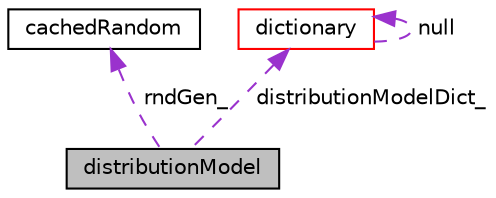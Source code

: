 digraph "distributionModel"
{
  bgcolor="transparent";
  edge [fontname="Helvetica",fontsize="10",labelfontname="Helvetica",labelfontsize="10"];
  node [fontname="Helvetica",fontsize="10",shape=record];
  Node8 [label="distributionModel",height=0.2,width=0.4,color="black", fillcolor="grey75", style="filled", fontcolor="black"];
  Node9 -> Node8 [dir="back",color="darkorchid3",fontsize="10",style="dashed",label=" rndGen_" ,fontname="Helvetica"];
  Node9 [label="cachedRandom",height=0.2,width=0.4,color="black",URL="$a29341.html",tooltip="Random number generator. "];
  Node10 -> Node8 [dir="back",color="darkorchid3",fontsize="10",style="dashed",label=" distributionModelDict_" ,fontname="Helvetica"];
  Node10 [label="dictionary",height=0.2,width=0.4,color="red",URL="$a27129.html",tooltip="A list of keyword definitions, which are a keyword followed by any number of values (e..."];
  Node10 -> Node10 [dir="back",color="darkorchid3",fontsize="10",style="dashed",label=" null" ,fontname="Helvetica"];
}
